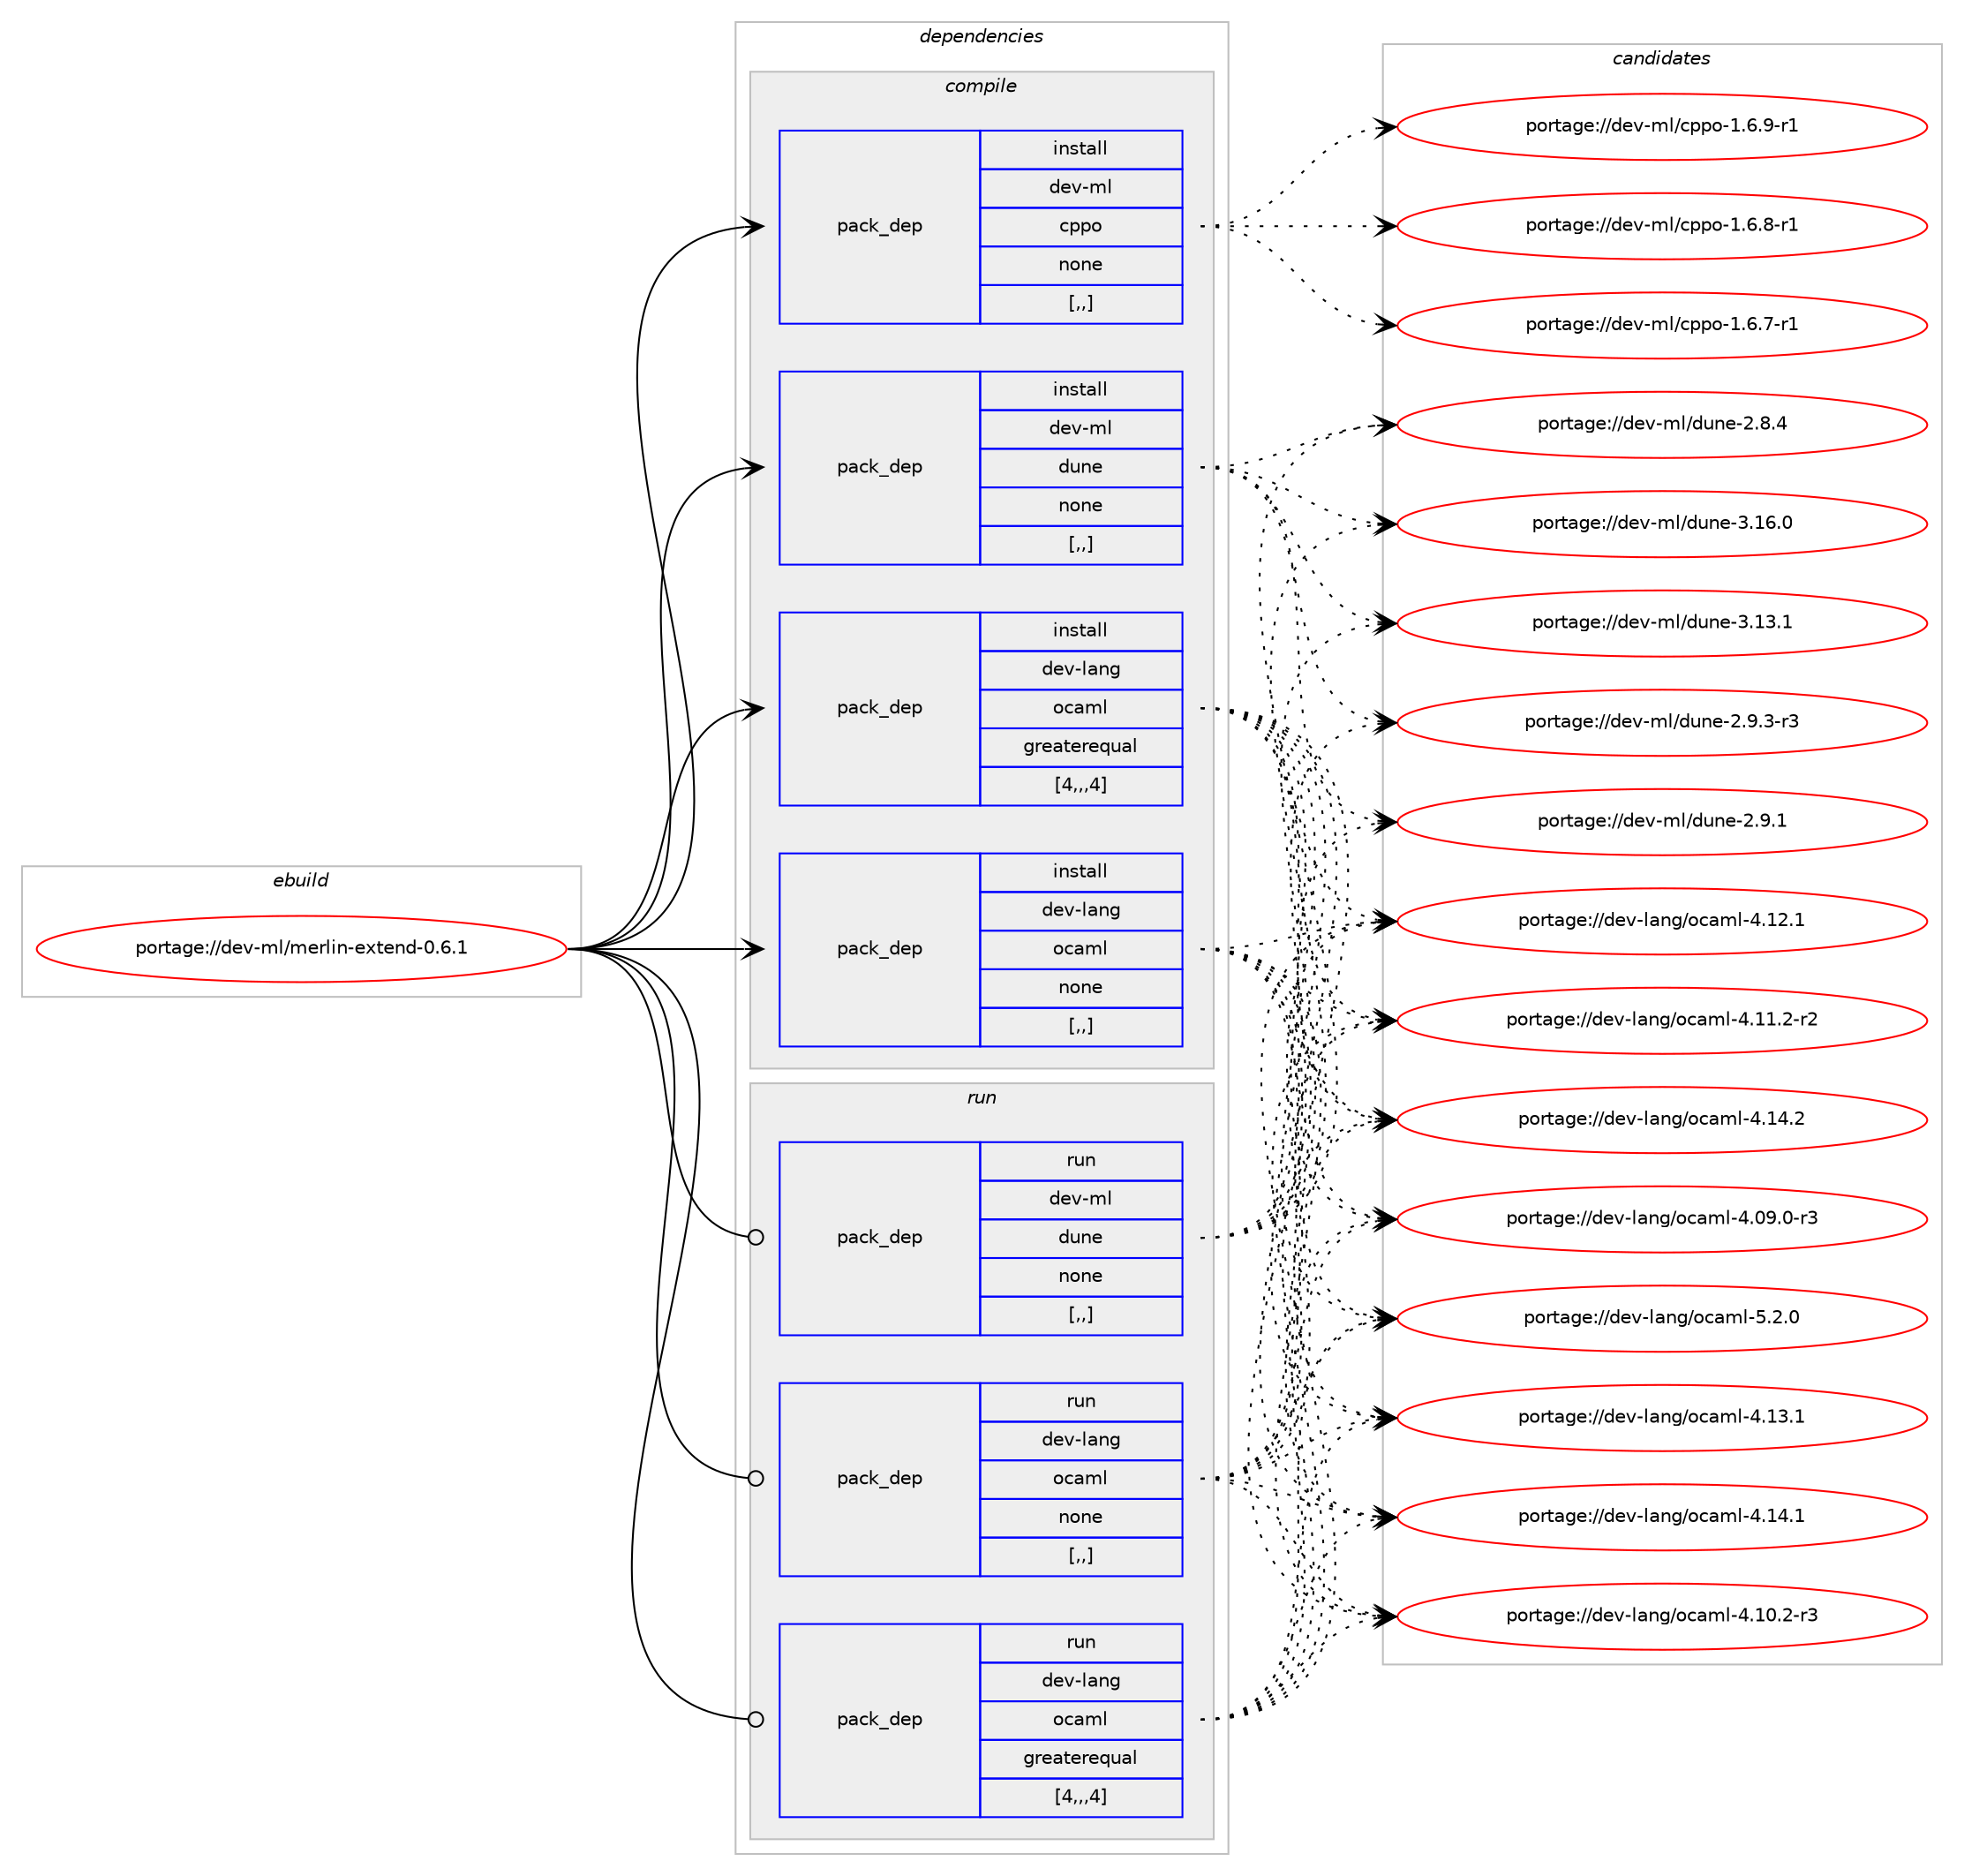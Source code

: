 digraph prolog {

# *************
# Graph options
# *************

newrank=true;
concentrate=true;
compound=true;
graph [rankdir=LR,fontname=Helvetica,fontsize=10,ranksep=1.5];#, ranksep=2.5, nodesep=0.2];
edge  [arrowhead=vee];
node  [fontname=Helvetica,fontsize=10];

# **********
# The ebuild
# **********

subgraph cluster_leftcol {
color=gray;
label=<<i>ebuild</i>>;
id [label="portage://dev-ml/merlin-extend-0.6.1", color=red, width=4, href="../dev-ml/merlin-extend-0.6.1.svg"];
}

# ****************
# The dependencies
# ****************

subgraph cluster_midcol {
color=gray;
label=<<i>dependencies</i>>;
subgraph cluster_compile {
fillcolor="#eeeeee";
style=filled;
label=<<i>compile</i>>;
subgraph pack450452 {
dependency615175 [label=<<TABLE BORDER="0" CELLBORDER="1" CELLSPACING="0" CELLPADDING="4" WIDTH="220"><TR><TD ROWSPAN="6" CELLPADDING="30">pack_dep</TD></TR><TR><TD WIDTH="110">install</TD></TR><TR><TD>dev-lang</TD></TR><TR><TD>ocaml</TD></TR><TR><TD>greaterequal</TD></TR><TR><TD>[4,,,4]</TD></TR></TABLE>>, shape=none, color=blue];
}
id:e -> dependency615175:w [weight=20,style="solid",arrowhead="vee"];
subgraph pack450453 {
dependency615176 [label=<<TABLE BORDER="0" CELLBORDER="1" CELLSPACING="0" CELLPADDING="4" WIDTH="220"><TR><TD ROWSPAN="6" CELLPADDING="30">pack_dep</TD></TR><TR><TD WIDTH="110">install</TD></TR><TR><TD>dev-lang</TD></TR><TR><TD>ocaml</TD></TR><TR><TD>none</TD></TR><TR><TD>[,,]</TD></TR></TABLE>>, shape=none, color=blue];
}
id:e -> dependency615176:w [weight=20,style="solid",arrowhead="vee"];
subgraph pack450454 {
dependency615177 [label=<<TABLE BORDER="0" CELLBORDER="1" CELLSPACING="0" CELLPADDING="4" WIDTH="220"><TR><TD ROWSPAN="6" CELLPADDING="30">pack_dep</TD></TR><TR><TD WIDTH="110">install</TD></TR><TR><TD>dev-ml</TD></TR><TR><TD>cppo</TD></TR><TR><TD>none</TD></TR><TR><TD>[,,]</TD></TR></TABLE>>, shape=none, color=blue];
}
id:e -> dependency615177:w [weight=20,style="solid",arrowhead="vee"];
subgraph pack450455 {
dependency615178 [label=<<TABLE BORDER="0" CELLBORDER="1" CELLSPACING="0" CELLPADDING="4" WIDTH="220"><TR><TD ROWSPAN="6" CELLPADDING="30">pack_dep</TD></TR><TR><TD WIDTH="110">install</TD></TR><TR><TD>dev-ml</TD></TR><TR><TD>dune</TD></TR><TR><TD>none</TD></TR><TR><TD>[,,]</TD></TR></TABLE>>, shape=none, color=blue];
}
id:e -> dependency615178:w [weight=20,style="solid",arrowhead="vee"];
}
subgraph cluster_compileandrun {
fillcolor="#eeeeee";
style=filled;
label=<<i>compile and run</i>>;
}
subgraph cluster_run {
fillcolor="#eeeeee";
style=filled;
label=<<i>run</i>>;
subgraph pack450456 {
dependency615179 [label=<<TABLE BORDER="0" CELLBORDER="1" CELLSPACING="0" CELLPADDING="4" WIDTH="220"><TR><TD ROWSPAN="6" CELLPADDING="30">pack_dep</TD></TR><TR><TD WIDTH="110">run</TD></TR><TR><TD>dev-lang</TD></TR><TR><TD>ocaml</TD></TR><TR><TD>greaterequal</TD></TR><TR><TD>[4,,,4]</TD></TR></TABLE>>, shape=none, color=blue];
}
id:e -> dependency615179:w [weight=20,style="solid",arrowhead="odot"];
subgraph pack450457 {
dependency615180 [label=<<TABLE BORDER="0" CELLBORDER="1" CELLSPACING="0" CELLPADDING="4" WIDTH="220"><TR><TD ROWSPAN="6" CELLPADDING="30">pack_dep</TD></TR><TR><TD WIDTH="110">run</TD></TR><TR><TD>dev-lang</TD></TR><TR><TD>ocaml</TD></TR><TR><TD>none</TD></TR><TR><TD>[,,]</TD></TR></TABLE>>, shape=none, color=blue];
}
id:e -> dependency615180:w [weight=20,style="solid",arrowhead="odot"];
subgraph pack450458 {
dependency615181 [label=<<TABLE BORDER="0" CELLBORDER="1" CELLSPACING="0" CELLPADDING="4" WIDTH="220"><TR><TD ROWSPAN="6" CELLPADDING="30">pack_dep</TD></TR><TR><TD WIDTH="110">run</TD></TR><TR><TD>dev-ml</TD></TR><TR><TD>dune</TD></TR><TR><TD>none</TD></TR><TR><TD>[,,]</TD></TR></TABLE>>, shape=none, color=blue];
}
id:e -> dependency615181:w [weight=20,style="solid",arrowhead="odot"];
}
}

# **************
# The candidates
# **************

subgraph cluster_choices {
rank=same;
color=gray;
label=<<i>candidates</i>>;

subgraph choice450452 {
color=black;
nodesep=1;
choice1001011184510897110103471119997109108455346504648 [label="portage://dev-lang/ocaml-5.2.0", color=red, width=4,href="../dev-lang/ocaml-5.2.0.svg"];
choice100101118451089711010347111999710910845524649524650 [label="portage://dev-lang/ocaml-4.14.2", color=red, width=4,href="../dev-lang/ocaml-4.14.2.svg"];
choice100101118451089711010347111999710910845524649524649 [label="portage://dev-lang/ocaml-4.14.1", color=red, width=4,href="../dev-lang/ocaml-4.14.1.svg"];
choice100101118451089711010347111999710910845524649514649 [label="portage://dev-lang/ocaml-4.13.1", color=red, width=4,href="../dev-lang/ocaml-4.13.1.svg"];
choice100101118451089711010347111999710910845524649504649 [label="portage://dev-lang/ocaml-4.12.1", color=red, width=4,href="../dev-lang/ocaml-4.12.1.svg"];
choice1001011184510897110103471119997109108455246494946504511450 [label="portage://dev-lang/ocaml-4.11.2-r2", color=red, width=4,href="../dev-lang/ocaml-4.11.2-r2.svg"];
choice1001011184510897110103471119997109108455246494846504511451 [label="portage://dev-lang/ocaml-4.10.2-r3", color=red, width=4,href="../dev-lang/ocaml-4.10.2-r3.svg"];
choice1001011184510897110103471119997109108455246485746484511451 [label="portage://dev-lang/ocaml-4.09.0-r3", color=red, width=4,href="../dev-lang/ocaml-4.09.0-r3.svg"];
dependency615175:e -> choice1001011184510897110103471119997109108455346504648:w [style=dotted,weight="100"];
dependency615175:e -> choice100101118451089711010347111999710910845524649524650:w [style=dotted,weight="100"];
dependency615175:e -> choice100101118451089711010347111999710910845524649524649:w [style=dotted,weight="100"];
dependency615175:e -> choice100101118451089711010347111999710910845524649514649:w [style=dotted,weight="100"];
dependency615175:e -> choice100101118451089711010347111999710910845524649504649:w [style=dotted,weight="100"];
dependency615175:e -> choice1001011184510897110103471119997109108455246494946504511450:w [style=dotted,weight="100"];
dependency615175:e -> choice1001011184510897110103471119997109108455246494846504511451:w [style=dotted,weight="100"];
dependency615175:e -> choice1001011184510897110103471119997109108455246485746484511451:w [style=dotted,weight="100"];
}
subgraph choice450453 {
color=black;
nodesep=1;
choice1001011184510897110103471119997109108455346504648 [label="portage://dev-lang/ocaml-5.2.0", color=red, width=4,href="../dev-lang/ocaml-5.2.0.svg"];
choice100101118451089711010347111999710910845524649524650 [label="portage://dev-lang/ocaml-4.14.2", color=red, width=4,href="../dev-lang/ocaml-4.14.2.svg"];
choice100101118451089711010347111999710910845524649524649 [label="portage://dev-lang/ocaml-4.14.1", color=red, width=4,href="../dev-lang/ocaml-4.14.1.svg"];
choice100101118451089711010347111999710910845524649514649 [label="portage://dev-lang/ocaml-4.13.1", color=red, width=4,href="../dev-lang/ocaml-4.13.1.svg"];
choice100101118451089711010347111999710910845524649504649 [label="portage://dev-lang/ocaml-4.12.1", color=red, width=4,href="../dev-lang/ocaml-4.12.1.svg"];
choice1001011184510897110103471119997109108455246494946504511450 [label="portage://dev-lang/ocaml-4.11.2-r2", color=red, width=4,href="../dev-lang/ocaml-4.11.2-r2.svg"];
choice1001011184510897110103471119997109108455246494846504511451 [label="portage://dev-lang/ocaml-4.10.2-r3", color=red, width=4,href="../dev-lang/ocaml-4.10.2-r3.svg"];
choice1001011184510897110103471119997109108455246485746484511451 [label="portage://dev-lang/ocaml-4.09.0-r3", color=red, width=4,href="../dev-lang/ocaml-4.09.0-r3.svg"];
dependency615176:e -> choice1001011184510897110103471119997109108455346504648:w [style=dotted,weight="100"];
dependency615176:e -> choice100101118451089711010347111999710910845524649524650:w [style=dotted,weight="100"];
dependency615176:e -> choice100101118451089711010347111999710910845524649524649:w [style=dotted,weight="100"];
dependency615176:e -> choice100101118451089711010347111999710910845524649514649:w [style=dotted,weight="100"];
dependency615176:e -> choice100101118451089711010347111999710910845524649504649:w [style=dotted,weight="100"];
dependency615176:e -> choice1001011184510897110103471119997109108455246494946504511450:w [style=dotted,weight="100"];
dependency615176:e -> choice1001011184510897110103471119997109108455246494846504511451:w [style=dotted,weight="100"];
dependency615176:e -> choice1001011184510897110103471119997109108455246485746484511451:w [style=dotted,weight="100"];
}
subgraph choice450454 {
color=black;
nodesep=1;
choice1001011184510910847991121121114549465446574511449 [label="portage://dev-ml/cppo-1.6.9-r1", color=red, width=4,href="../dev-ml/cppo-1.6.9-r1.svg"];
choice1001011184510910847991121121114549465446564511449 [label="portage://dev-ml/cppo-1.6.8-r1", color=red, width=4,href="../dev-ml/cppo-1.6.8-r1.svg"];
choice1001011184510910847991121121114549465446554511449 [label="portage://dev-ml/cppo-1.6.7-r1", color=red, width=4,href="../dev-ml/cppo-1.6.7-r1.svg"];
dependency615177:e -> choice1001011184510910847991121121114549465446574511449:w [style=dotted,weight="100"];
dependency615177:e -> choice1001011184510910847991121121114549465446564511449:w [style=dotted,weight="100"];
dependency615177:e -> choice1001011184510910847991121121114549465446554511449:w [style=dotted,weight="100"];
}
subgraph choice450455 {
color=black;
nodesep=1;
choice100101118451091084710011711010145514649544648 [label="portage://dev-ml/dune-3.16.0", color=red, width=4,href="../dev-ml/dune-3.16.0.svg"];
choice100101118451091084710011711010145514649514649 [label="portage://dev-ml/dune-3.13.1", color=red, width=4,href="../dev-ml/dune-3.13.1.svg"];
choice10010111845109108471001171101014550465746514511451 [label="portage://dev-ml/dune-2.9.3-r3", color=red, width=4,href="../dev-ml/dune-2.9.3-r3.svg"];
choice1001011184510910847100117110101455046574649 [label="portage://dev-ml/dune-2.9.1", color=red, width=4,href="../dev-ml/dune-2.9.1.svg"];
choice1001011184510910847100117110101455046564652 [label="portage://dev-ml/dune-2.8.4", color=red, width=4,href="../dev-ml/dune-2.8.4.svg"];
dependency615178:e -> choice100101118451091084710011711010145514649544648:w [style=dotted,weight="100"];
dependency615178:e -> choice100101118451091084710011711010145514649514649:w [style=dotted,weight="100"];
dependency615178:e -> choice10010111845109108471001171101014550465746514511451:w [style=dotted,weight="100"];
dependency615178:e -> choice1001011184510910847100117110101455046574649:w [style=dotted,weight="100"];
dependency615178:e -> choice1001011184510910847100117110101455046564652:w [style=dotted,weight="100"];
}
subgraph choice450456 {
color=black;
nodesep=1;
choice1001011184510897110103471119997109108455346504648 [label="portage://dev-lang/ocaml-5.2.0", color=red, width=4,href="../dev-lang/ocaml-5.2.0.svg"];
choice100101118451089711010347111999710910845524649524650 [label="portage://dev-lang/ocaml-4.14.2", color=red, width=4,href="../dev-lang/ocaml-4.14.2.svg"];
choice100101118451089711010347111999710910845524649524649 [label="portage://dev-lang/ocaml-4.14.1", color=red, width=4,href="../dev-lang/ocaml-4.14.1.svg"];
choice100101118451089711010347111999710910845524649514649 [label="portage://dev-lang/ocaml-4.13.1", color=red, width=4,href="../dev-lang/ocaml-4.13.1.svg"];
choice100101118451089711010347111999710910845524649504649 [label="portage://dev-lang/ocaml-4.12.1", color=red, width=4,href="../dev-lang/ocaml-4.12.1.svg"];
choice1001011184510897110103471119997109108455246494946504511450 [label="portage://dev-lang/ocaml-4.11.2-r2", color=red, width=4,href="../dev-lang/ocaml-4.11.2-r2.svg"];
choice1001011184510897110103471119997109108455246494846504511451 [label="portage://dev-lang/ocaml-4.10.2-r3", color=red, width=4,href="../dev-lang/ocaml-4.10.2-r3.svg"];
choice1001011184510897110103471119997109108455246485746484511451 [label="portage://dev-lang/ocaml-4.09.0-r3", color=red, width=4,href="../dev-lang/ocaml-4.09.0-r3.svg"];
dependency615179:e -> choice1001011184510897110103471119997109108455346504648:w [style=dotted,weight="100"];
dependency615179:e -> choice100101118451089711010347111999710910845524649524650:w [style=dotted,weight="100"];
dependency615179:e -> choice100101118451089711010347111999710910845524649524649:w [style=dotted,weight="100"];
dependency615179:e -> choice100101118451089711010347111999710910845524649514649:w [style=dotted,weight="100"];
dependency615179:e -> choice100101118451089711010347111999710910845524649504649:w [style=dotted,weight="100"];
dependency615179:e -> choice1001011184510897110103471119997109108455246494946504511450:w [style=dotted,weight="100"];
dependency615179:e -> choice1001011184510897110103471119997109108455246494846504511451:w [style=dotted,weight="100"];
dependency615179:e -> choice1001011184510897110103471119997109108455246485746484511451:w [style=dotted,weight="100"];
}
subgraph choice450457 {
color=black;
nodesep=1;
choice1001011184510897110103471119997109108455346504648 [label="portage://dev-lang/ocaml-5.2.0", color=red, width=4,href="../dev-lang/ocaml-5.2.0.svg"];
choice100101118451089711010347111999710910845524649524650 [label="portage://dev-lang/ocaml-4.14.2", color=red, width=4,href="../dev-lang/ocaml-4.14.2.svg"];
choice100101118451089711010347111999710910845524649524649 [label="portage://dev-lang/ocaml-4.14.1", color=red, width=4,href="../dev-lang/ocaml-4.14.1.svg"];
choice100101118451089711010347111999710910845524649514649 [label="portage://dev-lang/ocaml-4.13.1", color=red, width=4,href="../dev-lang/ocaml-4.13.1.svg"];
choice100101118451089711010347111999710910845524649504649 [label="portage://dev-lang/ocaml-4.12.1", color=red, width=4,href="../dev-lang/ocaml-4.12.1.svg"];
choice1001011184510897110103471119997109108455246494946504511450 [label="portage://dev-lang/ocaml-4.11.2-r2", color=red, width=4,href="../dev-lang/ocaml-4.11.2-r2.svg"];
choice1001011184510897110103471119997109108455246494846504511451 [label="portage://dev-lang/ocaml-4.10.2-r3", color=red, width=4,href="../dev-lang/ocaml-4.10.2-r3.svg"];
choice1001011184510897110103471119997109108455246485746484511451 [label="portage://dev-lang/ocaml-4.09.0-r3", color=red, width=4,href="../dev-lang/ocaml-4.09.0-r3.svg"];
dependency615180:e -> choice1001011184510897110103471119997109108455346504648:w [style=dotted,weight="100"];
dependency615180:e -> choice100101118451089711010347111999710910845524649524650:w [style=dotted,weight="100"];
dependency615180:e -> choice100101118451089711010347111999710910845524649524649:w [style=dotted,weight="100"];
dependency615180:e -> choice100101118451089711010347111999710910845524649514649:w [style=dotted,weight="100"];
dependency615180:e -> choice100101118451089711010347111999710910845524649504649:w [style=dotted,weight="100"];
dependency615180:e -> choice1001011184510897110103471119997109108455246494946504511450:w [style=dotted,weight="100"];
dependency615180:e -> choice1001011184510897110103471119997109108455246494846504511451:w [style=dotted,weight="100"];
dependency615180:e -> choice1001011184510897110103471119997109108455246485746484511451:w [style=dotted,weight="100"];
}
subgraph choice450458 {
color=black;
nodesep=1;
choice100101118451091084710011711010145514649544648 [label="portage://dev-ml/dune-3.16.0", color=red, width=4,href="../dev-ml/dune-3.16.0.svg"];
choice100101118451091084710011711010145514649514649 [label="portage://dev-ml/dune-3.13.1", color=red, width=4,href="../dev-ml/dune-3.13.1.svg"];
choice10010111845109108471001171101014550465746514511451 [label="portage://dev-ml/dune-2.9.3-r3", color=red, width=4,href="../dev-ml/dune-2.9.3-r3.svg"];
choice1001011184510910847100117110101455046574649 [label="portage://dev-ml/dune-2.9.1", color=red, width=4,href="../dev-ml/dune-2.9.1.svg"];
choice1001011184510910847100117110101455046564652 [label="portage://dev-ml/dune-2.8.4", color=red, width=4,href="../dev-ml/dune-2.8.4.svg"];
dependency615181:e -> choice100101118451091084710011711010145514649544648:w [style=dotted,weight="100"];
dependency615181:e -> choice100101118451091084710011711010145514649514649:w [style=dotted,weight="100"];
dependency615181:e -> choice10010111845109108471001171101014550465746514511451:w [style=dotted,weight="100"];
dependency615181:e -> choice1001011184510910847100117110101455046574649:w [style=dotted,weight="100"];
dependency615181:e -> choice1001011184510910847100117110101455046564652:w [style=dotted,weight="100"];
}
}

}
